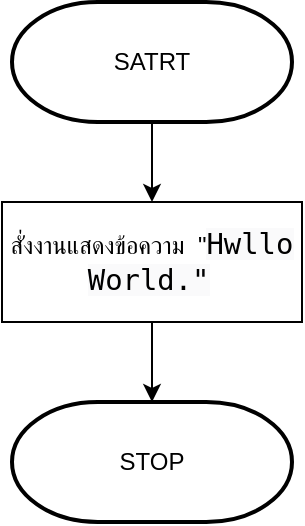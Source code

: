 <mxfile version="24.8.6">
  <diagram name="Page-1" id="Hnxu8_8Ku-TV39dNuLR_">
    <mxGraphModel dx="1518" dy="1206" grid="1" gridSize="10" guides="1" tooltips="1" connect="1" arrows="1" fold="1" page="0" pageScale="1" pageWidth="827" pageHeight="1169" math="0" shadow="0">
      <root>
        <mxCell id="0" />
        <mxCell id="1" parent="0" />
        <mxCell id="AM7LQ0HO90xgIuVz8iBt-17" value="" style="edgeStyle=orthogonalEdgeStyle;rounded=0;orthogonalLoop=1;jettySize=auto;html=1;" edge="1" parent="1" source="AM7LQ0HO90xgIuVz8iBt-13" target="AM7LQ0HO90xgIuVz8iBt-15">
          <mxGeometry relative="1" as="geometry" />
        </mxCell>
        <mxCell id="AM7LQ0HO90xgIuVz8iBt-19" value="" style="edgeStyle=orthogonalEdgeStyle;rounded=0;orthogonalLoop=1;jettySize=auto;html=1;fontFamily=Helvetica;fontSize=12;fontColor=default;resizable=1;" edge="1" parent="1" source="AM7LQ0HO90xgIuVz8iBt-15" target="AM7LQ0HO90xgIuVz8iBt-18">
          <mxGeometry relative="1" as="geometry" />
        </mxCell>
        <mxCell id="AM7LQ0HO90xgIuVz8iBt-15" value="&lt;div style=&quot;&quot;&gt;สั่งงานแสดงข้อความ &amp;nbsp;&quot;&lt;font face=&quot;ui-monospace, Menlo, monospace&quot;&gt;&lt;span style=&quot;caret-color: rgb(251, 251, 252); font-size: 14.45px; background-color: rgba(191, 193, 201, 0.08);&quot;&gt;Hwllo World.&quot;&lt;/span&gt;&lt;/font&gt;&amp;nbsp;&lt;/div&gt;" style="rounded=0;whiteSpace=wrap;html=1;fillColor=#FFFFFF;movable=1;resizable=1;rotatable=1;deletable=1;editable=1;locked=0;connectable=1;align=center;" vertex="1" parent="1">
          <mxGeometry x="-415" y="-540" width="150" height="60" as="geometry" />
        </mxCell>
        <mxCell id="AM7LQ0HO90xgIuVz8iBt-13" value="SATRT" style="strokeWidth=2;html=1;shape=mxgraph.flowchart.terminator;whiteSpace=wrap;" vertex="1" parent="1">
          <mxGeometry x="-410" y="-640" width="140" height="60" as="geometry" />
        </mxCell>
        <mxCell id="AM7LQ0HO90xgIuVz8iBt-18" value="STOP" style="strokeWidth=2;html=1;shape=mxgraph.flowchart.terminator;whiteSpace=wrap;" vertex="1" parent="1">
          <mxGeometry x="-410" y="-440" width="140" height="60" as="geometry" />
        </mxCell>
      </root>
    </mxGraphModel>
  </diagram>
</mxfile>
